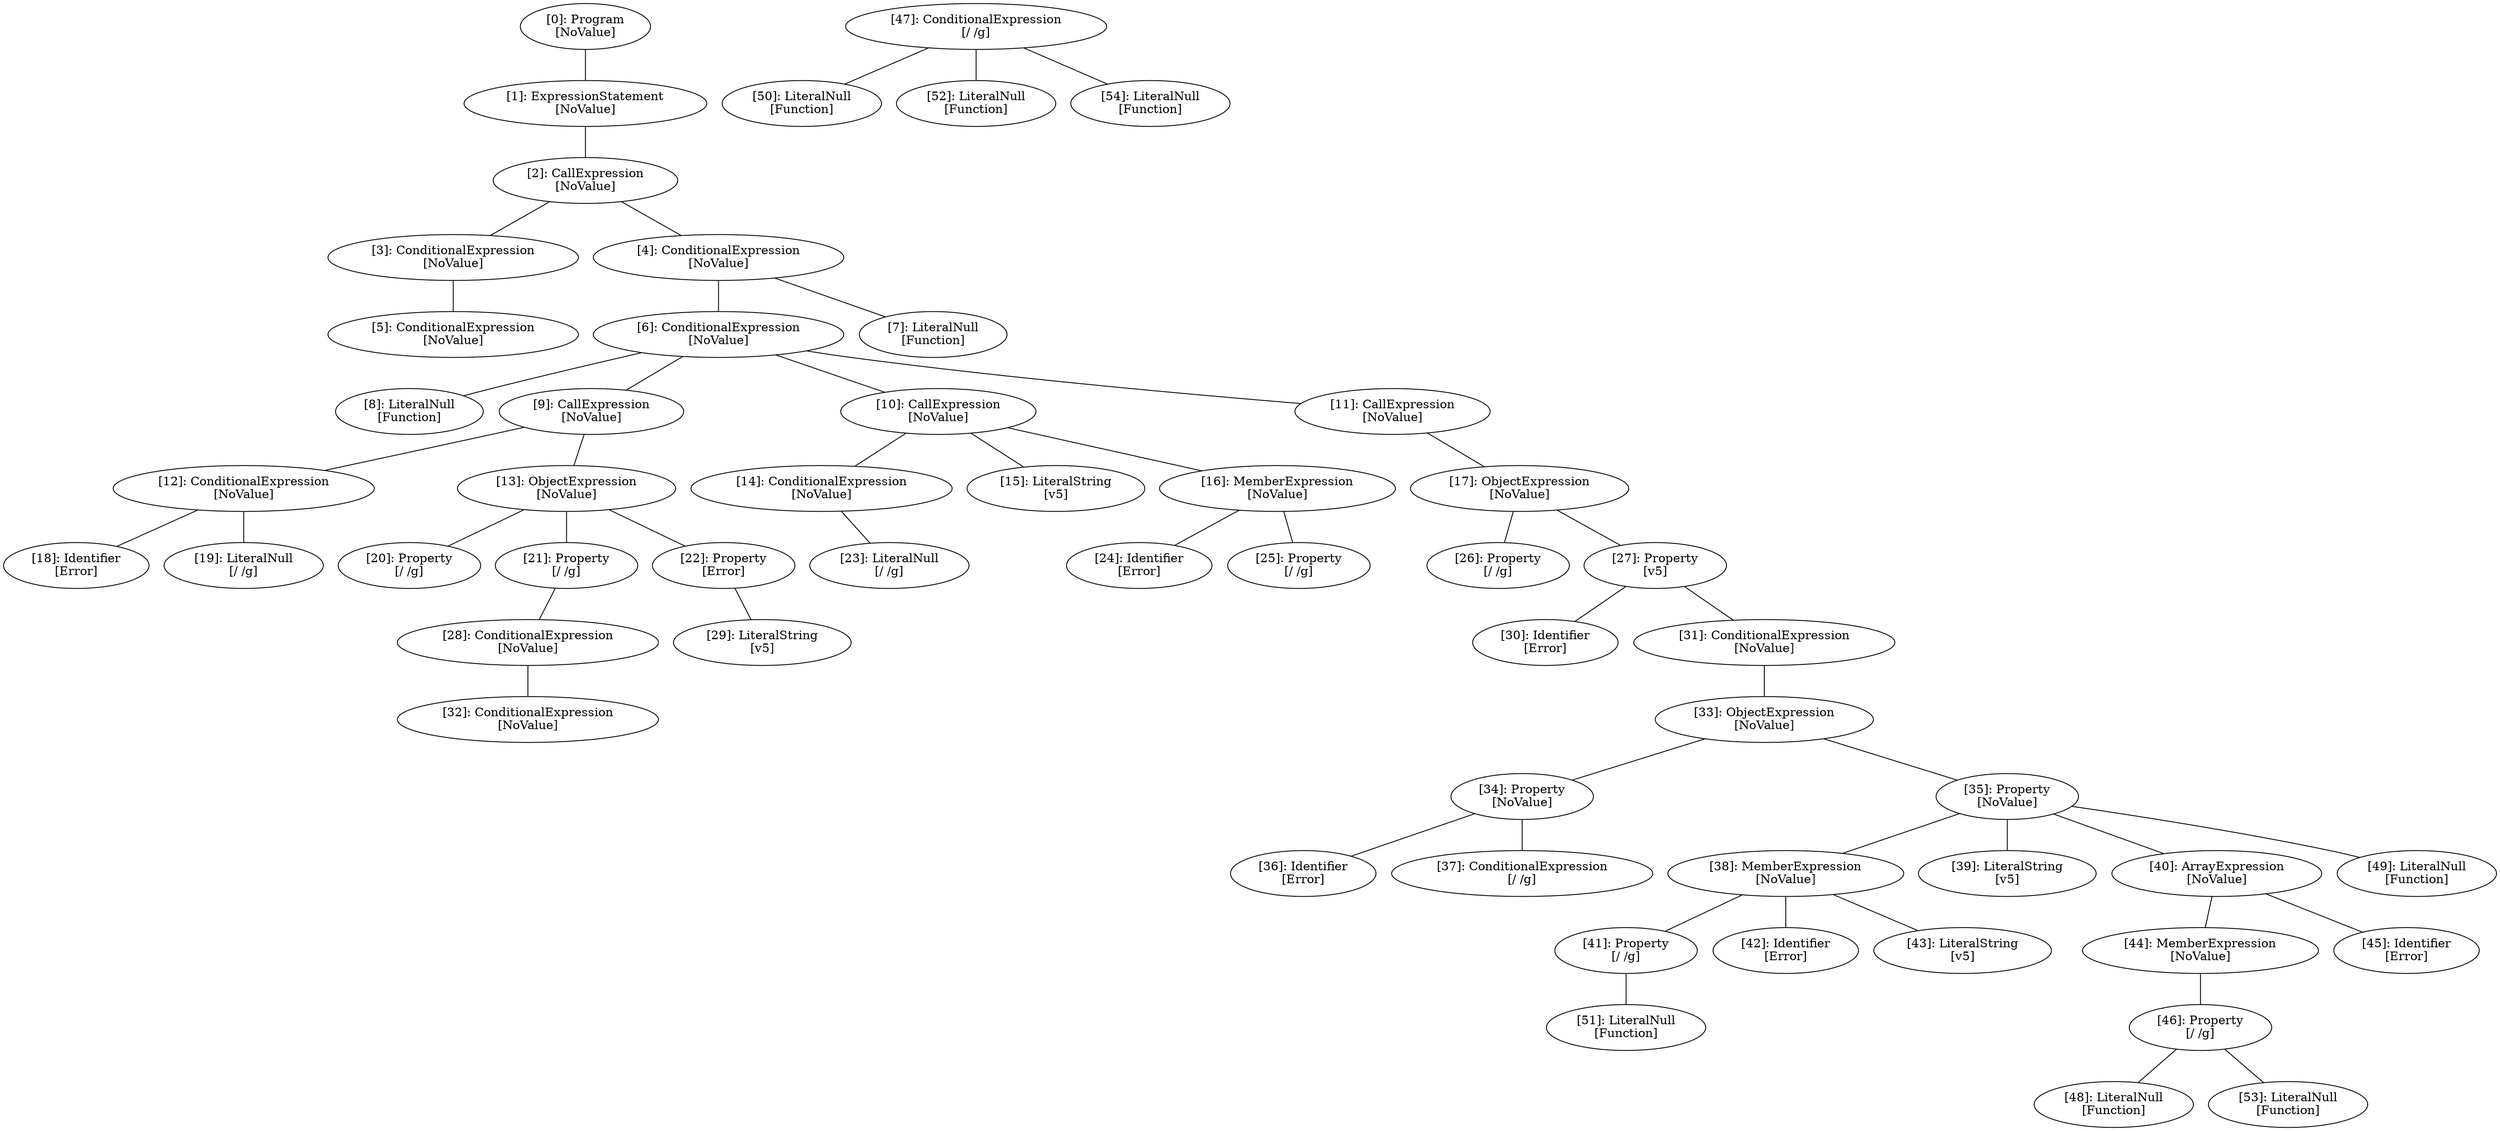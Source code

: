 // Result
graph {
	0 [label="[0]: Program
[NoValue]"]
	1 [label="[1]: ExpressionStatement
[NoValue]"]
	2 [label="[2]: CallExpression
[NoValue]"]
	3 [label="[3]: ConditionalExpression
[NoValue]"]
	4 [label="[4]: ConditionalExpression
[NoValue]"]
	5 [label="[5]: ConditionalExpression
[NoValue]"]
	6 [label="[6]: ConditionalExpression
[NoValue]"]
	7 [label="[7]: LiteralNull
[Function]"]
	8 [label="[8]: LiteralNull
[Function]"]
	9 [label="[9]: CallExpression
[NoValue]"]
	10 [label="[10]: CallExpression
[NoValue]"]
	11 [label="[11]: CallExpression
[NoValue]"]
	12 [label="[12]: ConditionalExpression
[NoValue]"]
	13 [label="[13]: ObjectExpression
[NoValue]"]
	14 [label="[14]: ConditionalExpression
[NoValue]"]
	15 [label="[15]: LiteralString
[v5]"]
	16 [label="[16]: MemberExpression
[NoValue]"]
	17 [label="[17]: ObjectExpression
[NoValue]"]
	18 [label="[18]: Identifier
[Error]"]
	19 [label="[19]: LiteralNull
[/ /g]"]
	20 [label="[20]: Property
[/ /g]"]
	21 [label="[21]: Property
[/ /g]"]
	22 [label="[22]: Property
[Error]"]
	23 [label="[23]: LiteralNull
[/ /g]"]
	24 [label="[24]: Identifier
[Error]"]
	25 [label="[25]: Property
[/ /g]"]
	26 [label="[26]: Property
[/ /g]"]
	27 [label="[27]: Property
[v5]"]
	28 [label="[28]: ConditionalExpression
[NoValue]"]
	29 [label="[29]: LiteralString
[v5]"]
	30 [label="[30]: Identifier
[Error]"]
	31 [label="[31]: ConditionalExpression
[NoValue]"]
	32 [label="[32]: ConditionalExpression
[NoValue]"]
	33 [label="[33]: ObjectExpression
[NoValue]"]
	34 [label="[34]: Property
[NoValue]"]
	35 [label="[35]: Property
[NoValue]"]
	36 [label="[36]: Identifier
[Error]"]
	37 [label="[37]: ConditionalExpression
[/ /g]"]
	38 [label="[38]: MemberExpression
[NoValue]"]
	39 [label="[39]: LiteralString
[v5]"]
	40 [label="[40]: ArrayExpression
[NoValue]"]
	41 [label="[41]: Property
[/ /g]"]
	42 [label="[42]: Identifier
[Error]"]
	43 [label="[43]: LiteralString
[v5]"]
	44 [label="[44]: MemberExpression
[NoValue]"]
	45 [label="[45]: Identifier
[Error]"]
	46 [label="[46]: Property
[/ /g]"]
	47 [label="[47]: ConditionalExpression
[/ /g]"]
	48 [label="[48]: LiteralNull
[Function]"]
	49 [label="[49]: LiteralNull
[Function]"]
	50 [label="[50]: LiteralNull
[Function]"]
	51 [label="[51]: LiteralNull
[Function]"]
	52 [label="[52]: LiteralNull
[Function]"]
	53 [label="[53]: LiteralNull
[Function]"]
	54 [label="[54]: LiteralNull
[Function]"]
	0 -- 1
	1 -- 2
	2 -- 3
	2 -- 4
	3 -- 5
	4 -- 6
	4 -- 7
	6 -- 8
	6 -- 9
	6 -- 10
	6 -- 11
	9 -- 12
	9 -- 13
	10 -- 14
	10 -- 15
	10 -- 16
	11 -- 17
	12 -- 18
	12 -- 19
	13 -- 20
	13 -- 21
	13 -- 22
	14 -- 23
	16 -- 24
	16 -- 25
	17 -- 26
	17 -- 27
	21 -- 28
	22 -- 29
	27 -- 30
	27 -- 31
	28 -- 32
	31 -- 33
	33 -- 34
	33 -- 35
	34 -- 36
	34 -- 37
	35 -- 38
	35 -- 39
	35 -- 40
	35 -- 49
	38 -- 41
	38 -- 42
	38 -- 43
	40 -- 44
	40 -- 45
	41 -- 51
	44 -- 46
	46 -- 48
	46 -- 53
	47 -- 50
	47 -- 52
	47 -- 54
}
